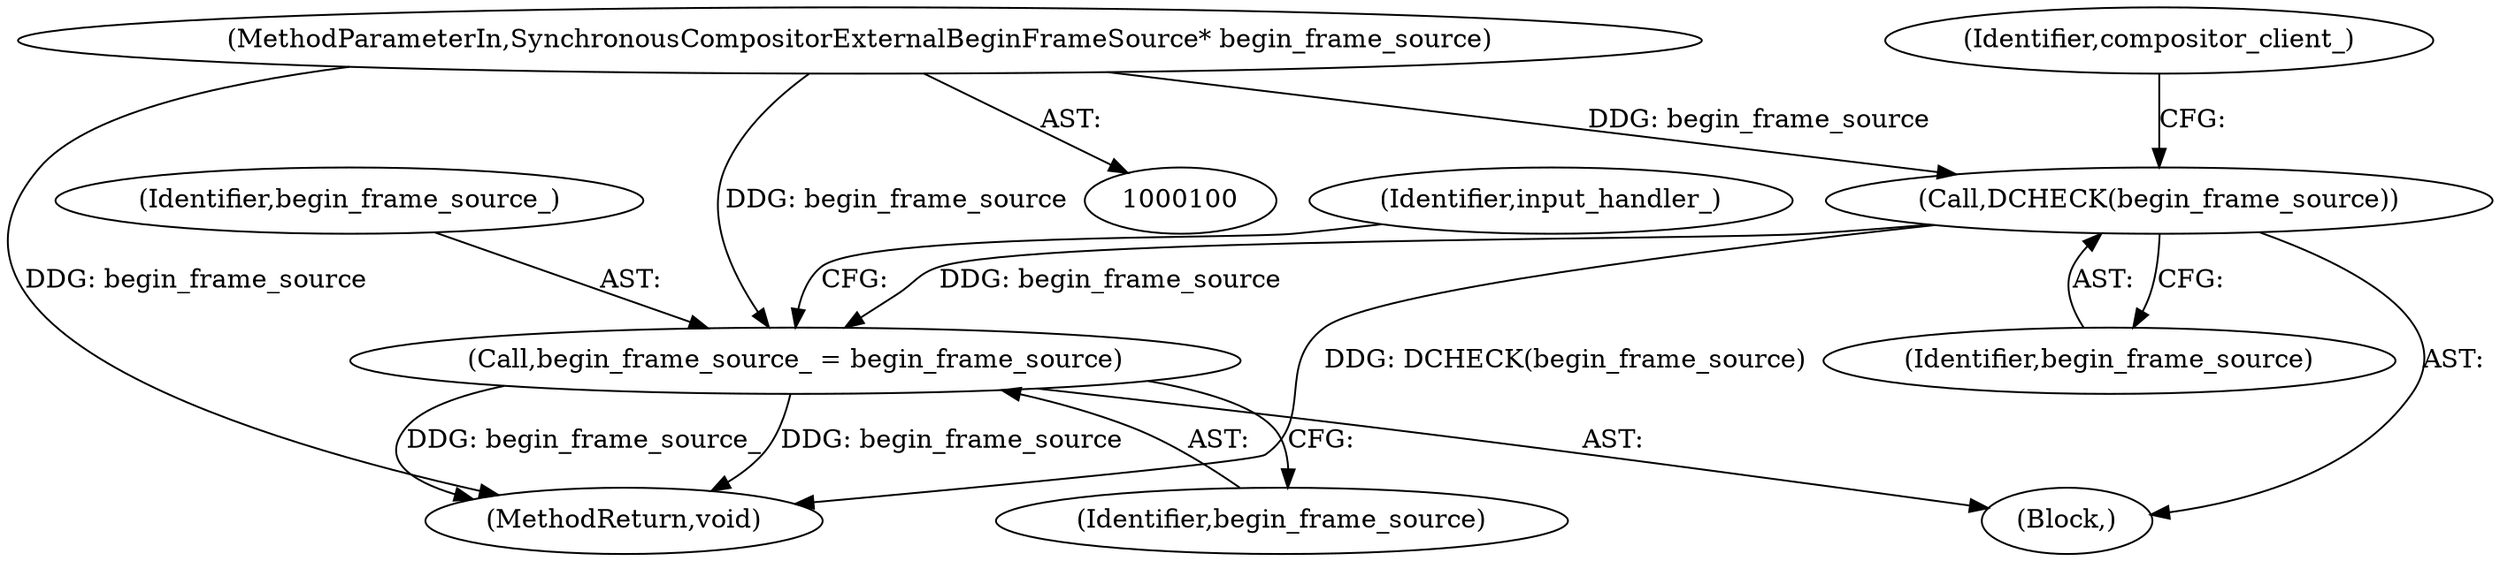 digraph "0_Chrome_0e3d721470add955c056e3051614f58c7220e85b_4@pointer" {
"1000113" [label="(Call,DCHECK(begin_frame_source))"];
"1000102" [label="(MethodParameterIn,SynchronousCompositorExternalBeginFrameSource* begin_frame_source)"];
"1000122" [label="(Call,begin_frame_source_ = begin_frame_source)"];
"1000123" [label="(Identifier,begin_frame_source_)"];
"1000113" [label="(Call,DCHECK(begin_frame_source))"];
"1000102" [label="(MethodParameterIn,SynchronousCompositorExternalBeginFrameSource* begin_frame_source)"];
"1000132" [label="(MethodReturn,void)"];
"1000122" [label="(Call,begin_frame_source_ = begin_frame_source)"];
"1000104" [label="(Block,)"];
"1000124" [label="(Identifier,begin_frame_source)"];
"1000114" [label="(Identifier,begin_frame_source)"];
"1000126" [label="(Identifier,input_handler_)"];
"1000116" [label="(Identifier,compositor_client_)"];
"1000113" -> "1000104"  [label="AST: "];
"1000113" -> "1000114"  [label="CFG: "];
"1000114" -> "1000113"  [label="AST: "];
"1000116" -> "1000113"  [label="CFG: "];
"1000113" -> "1000132"  [label="DDG: DCHECK(begin_frame_source)"];
"1000102" -> "1000113"  [label="DDG: begin_frame_source"];
"1000113" -> "1000122"  [label="DDG: begin_frame_source"];
"1000102" -> "1000100"  [label="AST: "];
"1000102" -> "1000132"  [label="DDG: begin_frame_source"];
"1000102" -> "1000122"  [label="DDG: begin_frame_source"];
"1000122" -> "1000104"  [label="AST: "];
"1000122" -> "1000124"  [label="CFG: "];
"1000123" -> "1000122"  [label="AST: "];
"1000124" -> "1000122"  [label="AST: "];
"1000126" -> "1000122"  [label="CFG: "];
"1000122" -> "1000132"  [label="DDG: begin_frame_source_"];
"1000122" -> "1000132"  [label="DDG: begin_frame_source"];
}
